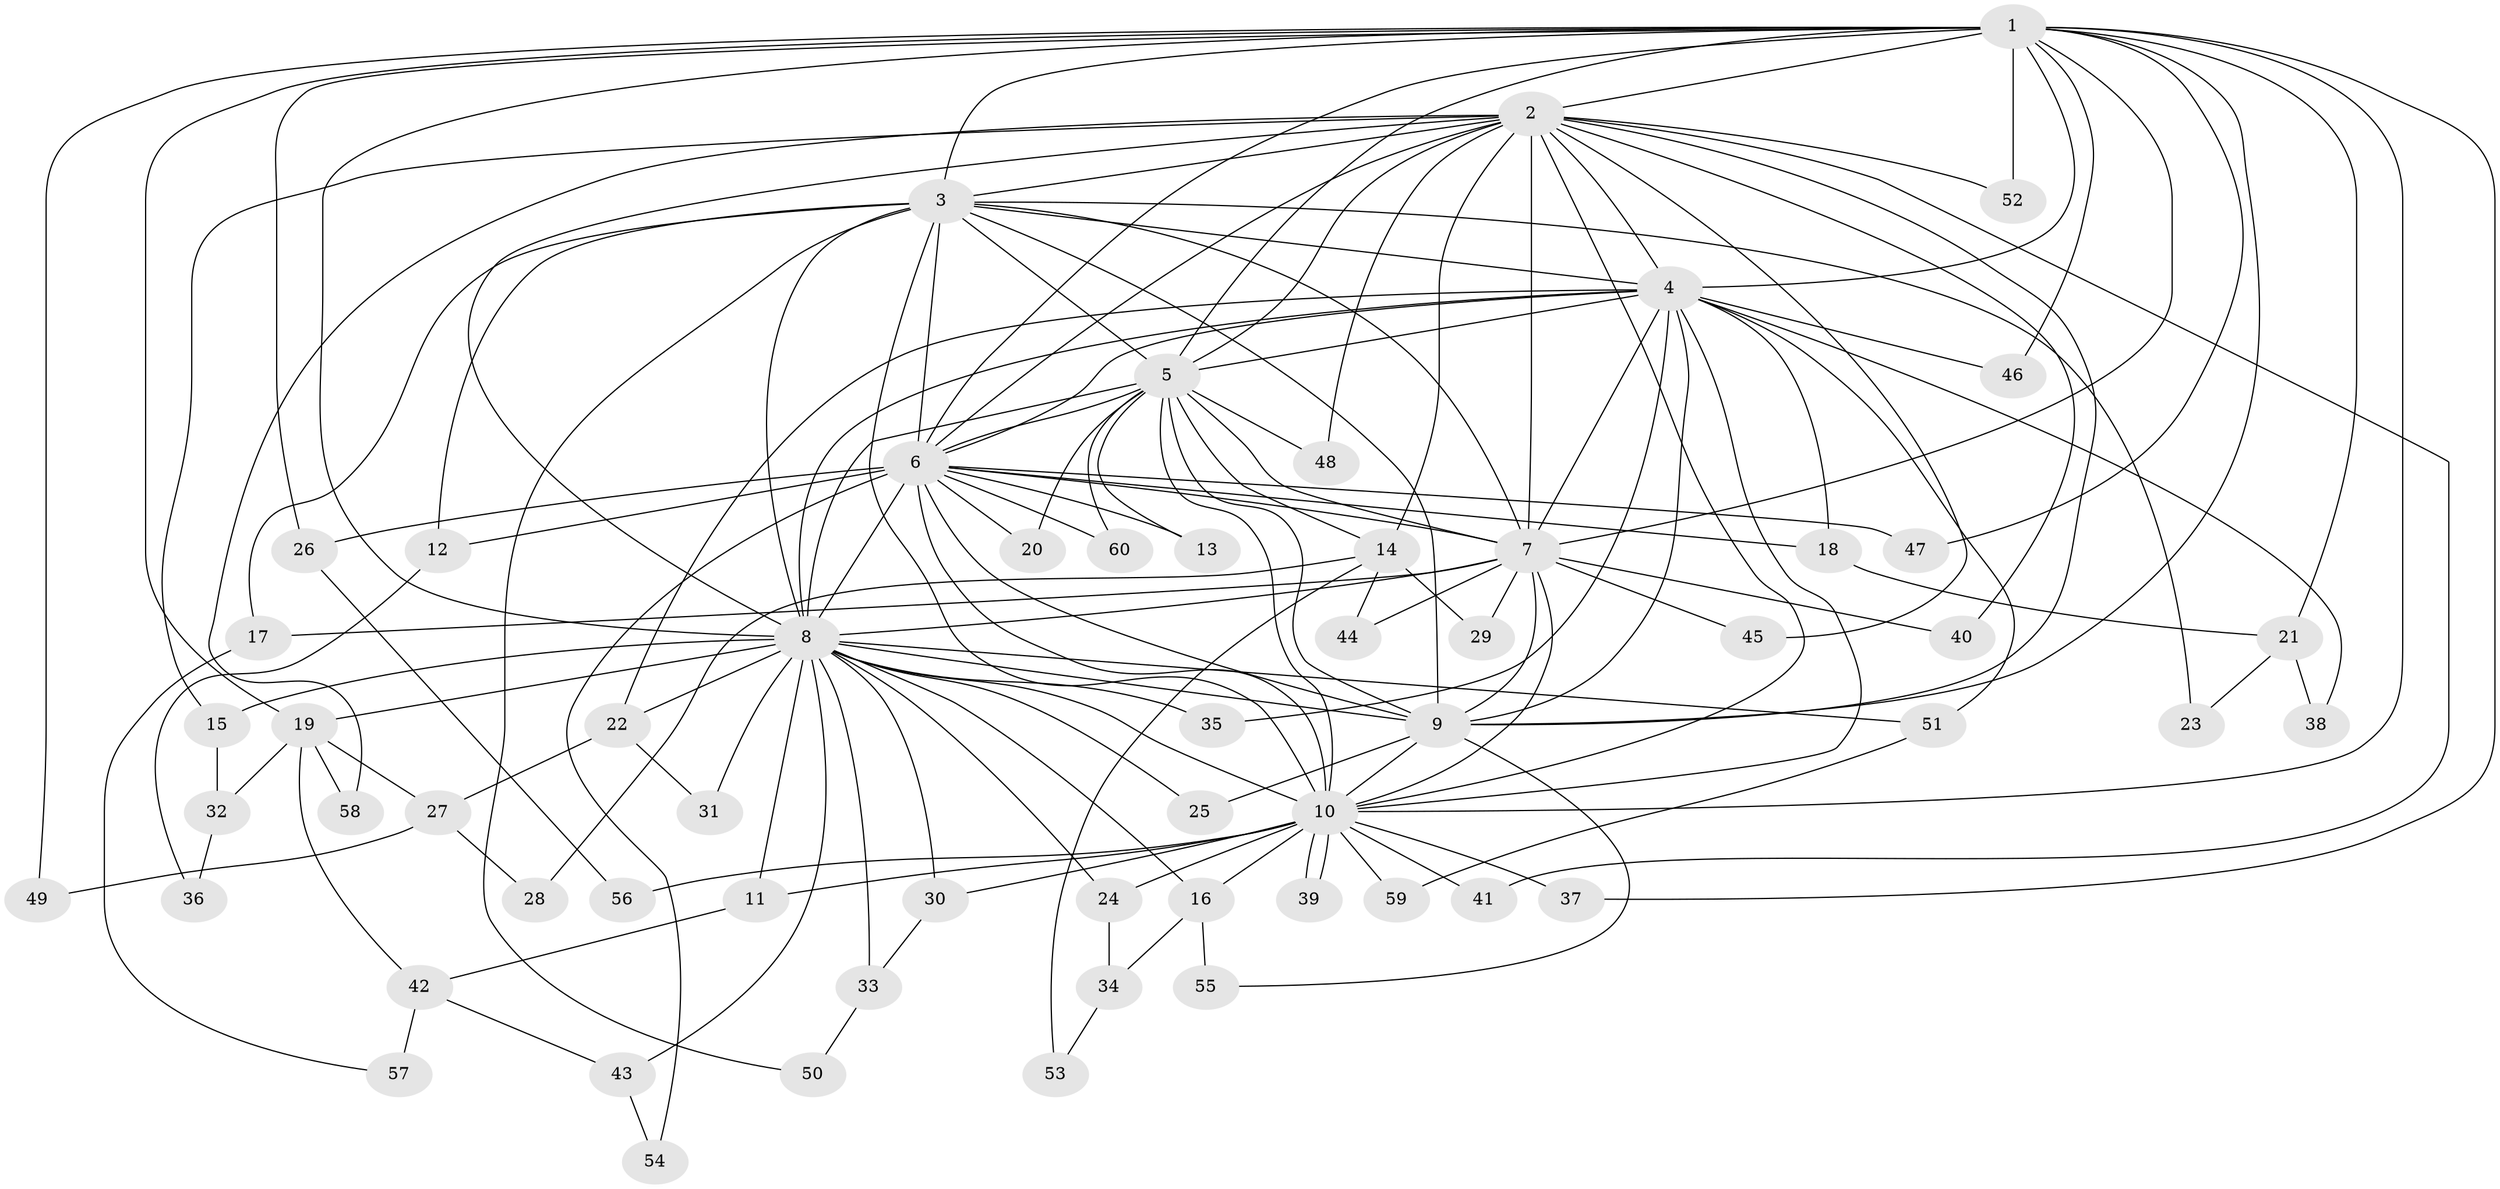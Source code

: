// coarse degree distribution, {16: 0.023255813953488372, 13: 0.046511627906976744, 17: 0.046511627906976744, 10: 0.023255813953488372, 15: 0.023255813953488372, 3: 0.3023255813953488, 2: 0.3953488372093023, 5: 0.023255813953488372, 6: 0.023255813953488372, 4: 0.06976744186046512, 1: 0.023255813953488372}
// Generated by graph-tools (version 1.1) at 2025/41/03/06/25 10:41:44]
// undirected, 60 vertices, 145 edges
graph export_dot {
graph [start="1"]
  node [color=gray90,style=filled];
  1;
  2;
  3;
  4;
  5;
  6;
  7;
  8;
  9;
  10;
  11;
  12;
  13;
  14;
  15;
  16;
  17;
  18;
  19;
  20;
  21;
  22;
  23;
  24;
  25;
  26;
  27;
  28;
  29;
  30;
  31;
  32;
  33;
  34;
  35;
  36;
  37;
  38;
  39;
  40;
  41;
  42;
  43;
  44;
  45;
  46;
  47;
  48;
  49;
  50;
  51;
  52;
  53;
  54;
  55;
  56;
  57;
  58;
  59;
  60;
  1 -- 2;
  1 -- 3;
  1 -- 4;
  1 -- 5;
  1 -- 6;
  1 -- 7;
  1 -- 8;
  1 -- 9;
  1 -- 10;
  1 -- 19;
  1 -- 21;
  1 -- 26;
  1 -- 37;
  1 -- 46;
  1 -- 47;
  1 -- 49;
  1 -- 52;
  2 -- 3;
  2 -- 4;
  2 -- 5;
  2 -- 6;
  2 -- 7;
  2 -- 8;
  2 -- 9;
  2 -- 10;
  2 -- 14;
  2 -- 15;
  2 -- 40;
  2 -- 41;
  2 -- 45;
  2 -- 48;
  2 -- 52;
  2 -- 58;
  3 -- 4;
  3 -- 5;
  3 -- 6;
  3 -- 7;
  3 -- 8;
  3 -- 9;
  3 -- 10;
  3 -- 12;
  3 -- 17;
  3 -- 23;
  3 -- 50;
  4 -- 5;
  4 -- 6;
  4 -- 7;
  4 -- 8;
  4 -- 9;
  4 -- 10;
  4 -- 18;
  4 -- 22;
  4 -- 35;
  4 -- 38;
  4 -- 46;
  4 -- 51;
  5 -- 6;
  5 -- 7;
  5 -- 8;
  5 -- 9;
  5 -- 10;
  5 -- 13;
  5 -- 14;
  5 -- 20;
  5 -- 48;
  5 -- 60;
  6 -- 7;
  6 -- 8;
  6 -- 9;
  6 -- 10;
  6 -- 12;
  6 -- 13;
  6 -- 18;
  6 -- 20;
  6 -- 26;
  6 -- 47;
  6 -- 54;
  6 -- 60;
  7 -- 8;
  7 -- 9;
  7 -- 10;
  7 -- 17;
  7 -- 29;
  7 -- 40;
  7 -- 44;
  7 -- 45;
  8 -- 9;
  8 -- 10;
  8 -- 11;
  8 -- 15;
  8 -- 16;
  8 -- 19;
  8 -- 22;
  8 -- 24;
  8 -- 25;
  8 -- 30;
  8 -- 31;
  8 -- 33;
  8 -- 35;
  8 -- 43;
  8 -- 51;
  9 -- 10;
  9 -- 25;
  9 -- 55;
  10 -- 11;
  10 -- 16;
  10 -- 24;
  10 -- 30;
  10 -- 37;
  10 -- 39;
  10 -- 39;
  10 -- 41;
  10 -- 56;
  10 -- 59;
  11 -- 42;
  12 -- 36;
  14 -- 28;
  14 -- 29;
  14 -- 44;
  14 -- 53;
  15 -- 32;
  16 -- 34;
  16 -- 55;
  17 -- 57;
  18 -- 21;
  19 -- 27;
  19 -- 32;
  19 -- 42;
  19 -- 58;
  21 -- 23;
  21 -- 38;
  22 -- 27;
  22 -- 31;
  24 -- 34;
  26 -- 56;
  27 -- 28;
  27 -- 49;
  30 -- 33;
  32 -- 36;
  33 -- 50;
  34 -- 53;
  42 -- 43;
  42 -- 57;
  43 -- 54;
  51 -- 59;
}
